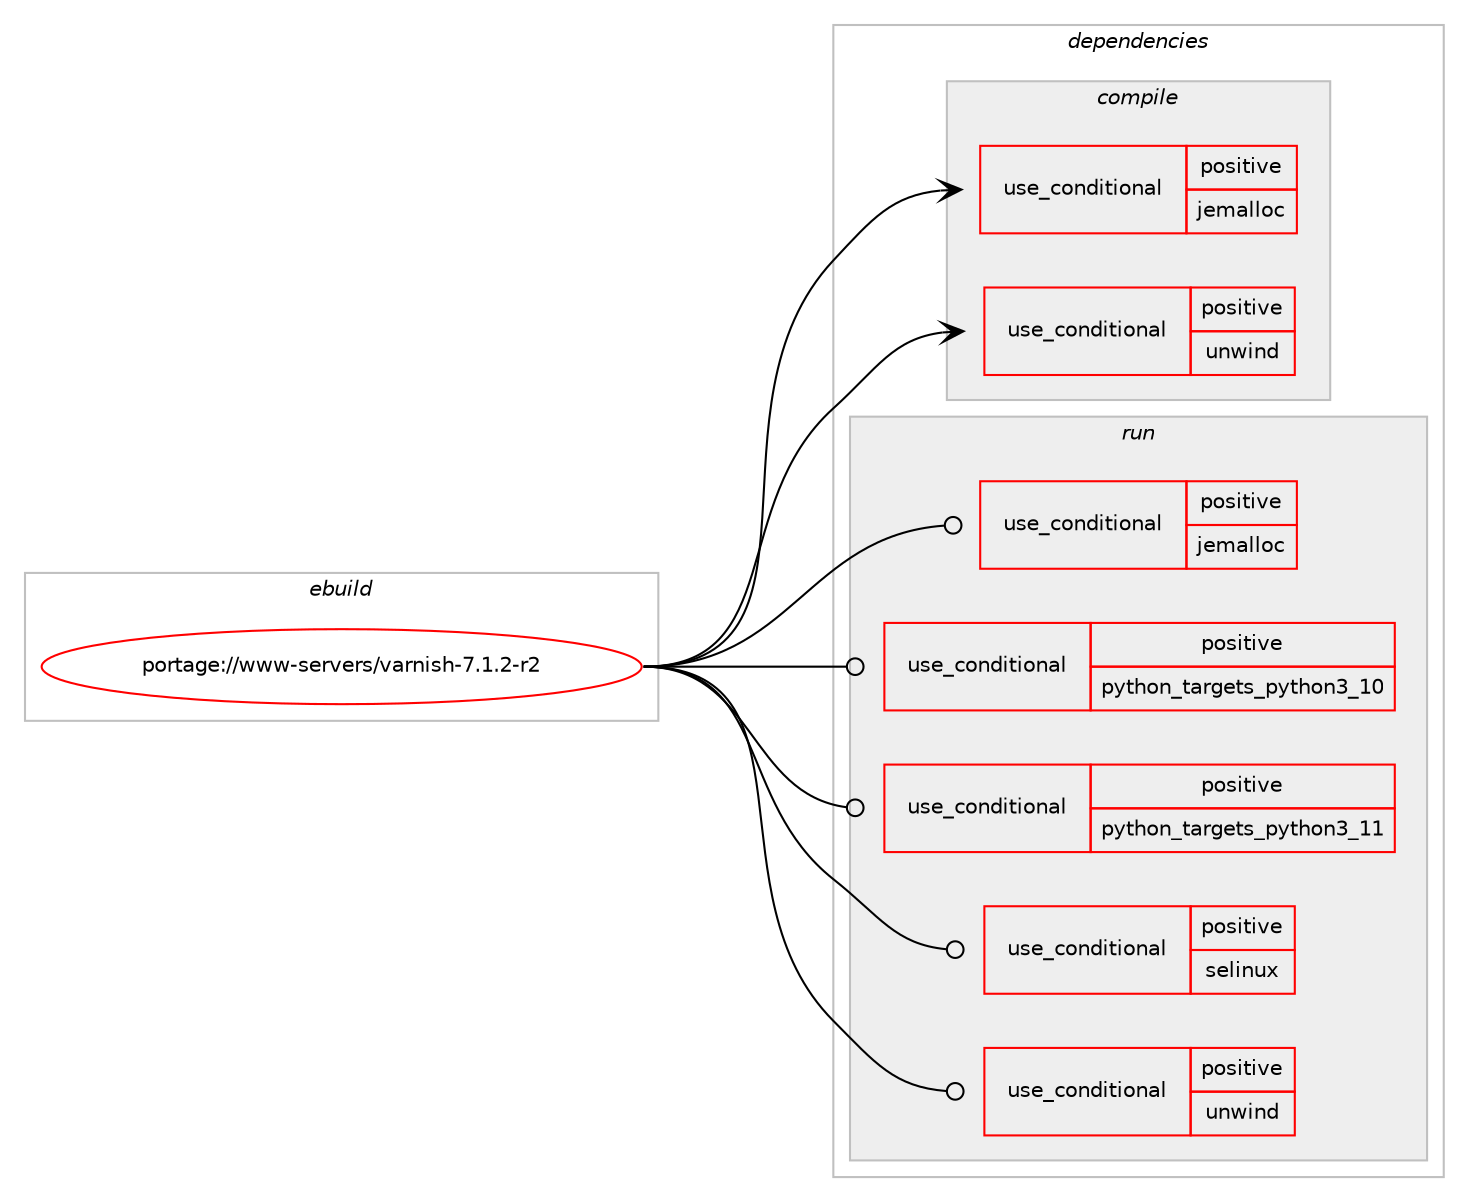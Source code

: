digraph prolog {

# *************
# Graph options
# *************

newrank=true;
concentrate=true;
compound=true;
graph [rankdir=LR,fontname=Helvetica,fontsize=10,ranksep=1.5];#, ranksep=2.5, nodesep=0.2];
edge  [arrowhead=vee];
node  [fontname=Helvetica,fontsize=10];

# **********
# The ebuild
# **********

subgraph cluster_leftcol {
color=gray;
rank=same;
label=<<i>ebuild</i>>;
id [label="portage://www-servers/varnish-7.1.2-r2", color=red, width=4, href="../www-servers/varnish-7.1.2-r2.svg"];
}

# ****************
# The dependencies
# ****************

subgraph cluster_midcol {
color=gray;
label=<<i>dependencies</i>>;
subgraph cluster_compile {
fillcolor="#eeeeee";
style=filled;
label=<<i>compile</i>>;
subgraph cond118324 {
dependency227335 [label=<<TABLE BORDER="0" CELLBORDER="1" CELLSPACING="0" CELLPADDING="4"><TR><TD ROWSPAN="3" CELLPADDING="10">use_conditional</TD></TR><TR><TD>positive</TD></TR><TR><TD>jemalloc</TD></TR></TABLE>>, shape=none, color=red];
# *** BEGIN UNKNOWN DEPENDENCY TYPE (TODO) ***
# dependency227335 -> package_dependency(portage://www-servers/varnish-7.1.2-r2,install,no,dev-libs,jemalloc,none,[,,],any_same_slot,[])
# *** END UNKNOWN DEPENDENCY TYPE (TODO) ***

}
id:e -> dependency227335:w [weight=20,style="solid",arrowhead="vee"];
subgraph cond118325 {
dependency227336 [label=<<TABLE BORDER="0" CELLBORDER="1" CELLSPACING="0" CELLPADDING="4"><TR><TD ROWSPAN="3" CELLPADDING="10">use_conditional</TD></TR><TR><TD>positive</TD></TR><TR><TD>unwind</TD></TR></TABLE>>, shape=none, color=red];
# *** BEGIN UNKNOWN DEPENDENCY TYPE (TODO) ***
# dependency227336 -> package_dependency(portage://www-servers/varnish-7.1.2-r2,install,no,sys-libs,libunwind,none,[,,],any_same_slot,[])
# *** END UNKNOWN DEPENDENCY TYPE (TODO) ***

}
id:e -> dependency227336:w [weight=20,style="solid",arrowhead="vee"];
# *** BEGIN UNKNOWN DEPENDENCY TYPE (TODO) ***
# id -> package_dependency(portage://www-servers/varnish-7.1.2-r2,install,no,dev-libs,libedit,none,[,,],[],[])
# *** END UNKNOWN DEPENDENCY TYPE (TODO) ***

# *** BEGIN UNKNOWN DEPENDENCY TYPE (TODO) ***
# id -> package_dependency(portage://www-servers/varnish-7.1.2-r2,install,no,dev-libs,libpcre2,none,[,,],[],[use(optenable(jit),none)])
# *** END UNKNOWN DEPENDENCY TYPE (TODO) ***

# *** BEGIN UNKNOWN DEPENDENCY TYPE (TODO) ***
# id -> package_dependency(portage://www-servers/varnish-7.1.2-r2,install,no,dev-python,docutils,none,[,,],[],[])
# *** END UNKNOWN DEPENDENCY TYPE (TODO) ***

# *** BEGIN UNKNOWN DEPENDENCY TYPE (TODO) ***
# id -> package_dependency(portage://www-servers/varnish-7.1.2-r2,install,no,dev-python,sphinx,none,[,,],[],[])
# *** END UNKNOWN DEPENDENCY TYPE (TODO) ***

# *** BEGIN UNKNOWN DEPENDENCY TYPE (TODO) ***
# id -> package_dependency(portage://www-servers/varnish-7.1.2-r2,install,no,sys-libs,ncurses,none,[,,],any_same_slot,[])
# *** END UNKNOWN DEPENDENCY TYPE (TODO) ***

# *** BEGIN UNKNOWN DEPENDENCY TYPE (TODO) ***
# id -> package_dependency(portage://www-servers/varnish-7.1.2-r2,install,no,sys-libs,readline,none,[,,],any_same_slot,[])
# *** END UNKNOWN DEPENDENCY TYPE (TODO) ***

# *** BEGIN UNKNOWN DEPENDENCY TYPE (TODO) ***
# id -> package_dependency(portage://www-servers/varnish-7.1.2-r2,install,no,virtual,pkgconfig,none,[,,],[],[])
# *** END UNKNOWN DEPENDENCY TYPE (TODO) ***

}
subgraph cluster_compileandrun {
fillcolor="#eeeeee";
style=filled;
label=<<i>compile and run</i>>;
}
subgraph cluster_run {
fillcolor="#eeeeee";
style=filled;
label=<<i>run</i>>;
subgraph cond118326 {
dependency227337 [label=<<TABLE BORDER="0" CELLBORDER="1" CELLSPACING="0" CELLPADDING="4"><TR><TD ROWSPAN="3" CELLPADDING="10">use_conditional</TD></TR><TR><TD>positive</TD></TR><TR><TD>jemalloc</TD></TR></TABLE>>, shape=none, color=red];
# *** BEGIN UNKNOWN DEPENDENCY TYPE (TODO) ***
# dependency227337 -> package_dependency(portage://www-servers/varnish-7.1.2-r2,run,no,dev-libs,jemalloc,none,[,,],any_same_slot,[])
# *** END UNKNOWN DEPENDENCY TYPE (TODO) ***

}
id:e -> dependency227337:w [weight=20,style="solid",arrowhead="odot"];
subgraph cond118327 {
dependency227338 [label=<<TABLE BORDER="0" CELLBORDER="1" CELLSPACING="0" CELLPADDING="4"><TR><TD ROWSPAN="3" CELLPADDING="10">use_conditional</TD></TR><TR><TD>positive</TD></TR><TR><TD>python_targets_python3_10</TD></TR></TABLE>>, shape=none, color=red];
# *** BEGIN UNKNOWN DEPENDENCY TYPE (TODO) ***
# dependency227338 -> package_dependency(portage://www-servers/varnish-7.1.2-r2,run,no,dev-lang,python,none,[,,],[slot(3.10)],[])
# *** END UNKNOWN DEPENDENCY TYPE (TODO) ***

}
id:e -> dependency227338:w [weight=20,style="solid",arrowhead="odot"];
subgraph cond118328 {
dependency227339 [label=<<TABLE BORDER="0" CELLBORDER="1" CELLSPACING="0" CELLPADDING="4"><TR><TD ROWSPAN="3" CELLPADDING="10">use_conditional</TD></TR><TR><TD>positive</TD></TR><TR><TD>python_targets_python3_11</TD></TR></TABLE>>, shape=none, color=red];
# *** BEGIN UNKNOWN DEPENDENCY TYPE (TODO) ***
# dependency227339 -> package_dependency(portage://www-servers/varnish-7.1.2-r2,run,no,dev-lang,python,none,[,,],[slot(3.11)],[])
# *** END UNKNOWN DEPENDENCY TYPE (TODO) ***

}
id:e -> dependency227339:w [weight=20,style="solid",arrowhead="odot"];
subgraph cond118329 {
dependency227340 [label=<<TABLE BORDER="0" CELLBORDER="1" CELLSPACING="0" CELLPADDING="4"><TR><TD ROWSPAN="3" CELLPADDING="10">use_conditional</TD></TR><TR><TD>positive</TD></TR><TR><TD>selinux</TD></TR></TABLE>>, shape=none, color=red];
# *** BEGIN UNKNOWN DEPENDENCY TYPE (TODO) ***
# dependency227340 -> package_dependency(portage://www-servers/varnish-7.1.2-r2,run,no,sec-policy,selinux-varnishd,none,[,,],[],[])
# *** END UNKNOWN DEPENDENCY TYPE (TODO) ***

}
id:e -> dependency227340:w [weight=20,style="solid",arrowhead="odot"];
subgraph cond118330 {
dependency227341 [label=<<TABLE BORDER="0" CELLBORDER="1" CELLSPACING="0" CELLPADDING="4"><TR><TD ROWSPAN="3" CELLPADDING="10">use_conditional</TD></TR><TR><TD>positive</TD></TR><TR><TD>unwind</TD></TR></TABLE>>, shape=none, color=red];
# *** BEGIN UNKNOWN DEPENDENCY TYPE (TODO) ***
# dependency227341 -> package_dependency(portage://www-servers/varnish-7.1.2-r2,run,no,sys-libs,libunwind,none,[,,],any_same_slot,[])
# *** END UNKNOWN DEPENDENCY TYPE (TODO) ***

}
id:e -> dependency227341:w [weight=20,style="solid",arrowhead="odot"];
# *** BEGIN UNKNOWN DEPENDENCY TYPE (TODO) ***
# id -> package_dependency(portage://www-servers/varnish-7.1.2-r2,run,no,acct-group,varnish,none,[,,],[],[])
# *** END UNKNOWN DEPENDENCY TYPE (TODO) ***

# *** BEGIN UNKNOWN DEPENDENCY TYPE (TODO) ***
# id -> package_dependency(portage://www-servers/varnish-7.1.2-r2,run,no,acct-user,varnish,none,[,,],[],[])
# *** END UNKNOWN DEPENDENCY TYPE (TODO) ***

# *** BEGIN UNKNOWN DEPENDENCY TYPE (TODO) ***
# id -> package_dependency(portage://www-servers/varnish-7.1.2-r2,run,no,dev-libs,libedit,none,[,,],[],[])
# *** END UNKNOWN DEPENDENCY TYPE (TODO) ***

# *** BEGIN UNKNOWN DEPENDENCY TYPE (TODO) ***
# id -> package_dependency(portage://www-servers/varnish-7.1.2-r2,run,no,dev-libs,libpcre2,none,[,,],[],[use(optenable(jit),none)])
# *** END UNKNOWN DEPENDENCY TYPE (TODO) ***

# *** BEGIN UNKNOWN DEPENDENCY TYPE (TODO) ***
# id -> package_dependency(portage://www-servers/varnish-7.1.2-r2,run,no,sys-devel,gcc,none,[,,],[],[])
# *** END UNKNOWN DEPENDENCY TYPE (TODO) ***

# *** BEGIN UNKNOWN DEPENDENCY TYPE (TODO) ***
# id -> package_dependency(portage://www-servers/varnish-7.1.2-r2,run,no,sys-libs,ncurses,none,[,,],any_same_slot,[])
# *** END UNKNOWN DEPENDENCY TYPE (TODO) ***

# *** BEGIN UNKNOWN DEPENDENCY TYPE (TODO) ***
# id -> package_dependency(portage://www-servers/varnish-7.1.2-r2,run,no,sys-libs,readline,none,[,,],any_same_slot,[])
# *** END UNKNOWN DEPENDENCY TYPE (TODO) ***

}
}

# **************
# The candidates
# **************

subgraph cluster_choices {
rank=same;
color=gray;
label=<<i>candidates</i>>;

}

}

